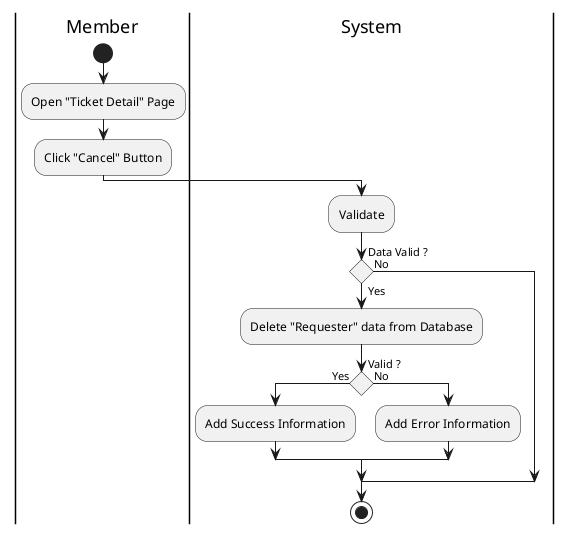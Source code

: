 @startuml CancelRequestedClass

skinparam ConditionEndStyle hline
skinparam conditionStyle diamond
skinparam Monochrome true
skinparam Shadowing false

|Member|
start
:Open "Ticket Detail" Page;
:Click "Cancel" Button;

|System|
:Validate;

if (Data Valid ?) then (Yes)
    :Delete "Requester" data from Database;

    if (Valid ?) then (Yes)
        :Add Success Information;
    else (No)
        :Add Error Information;
    endif
else (No)
endif
stop

@enduml